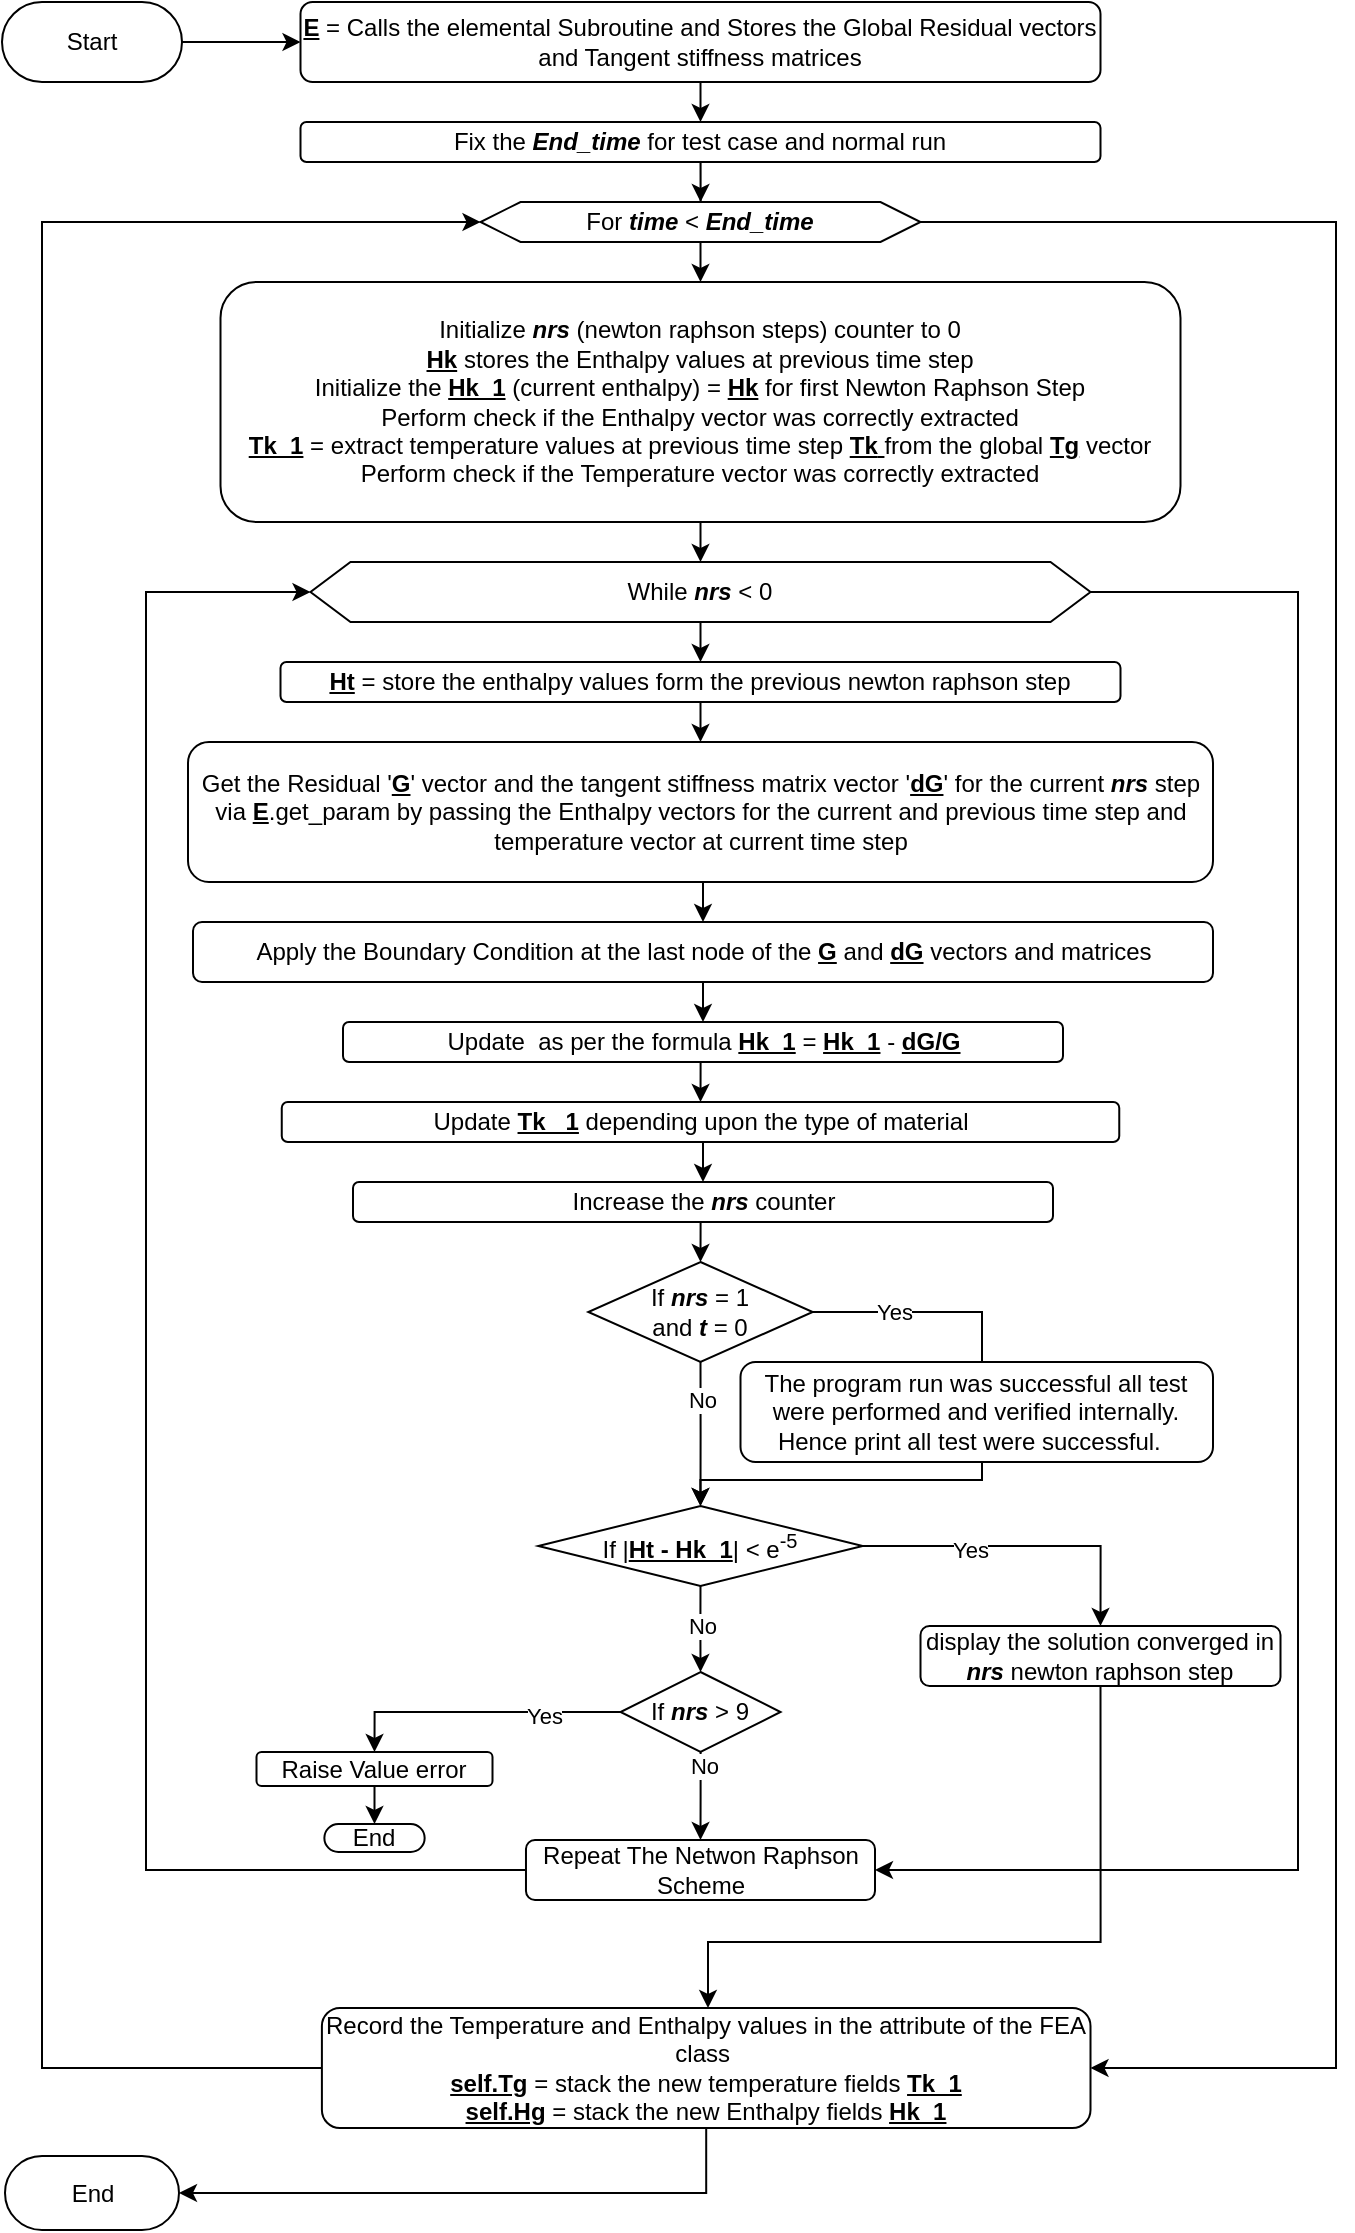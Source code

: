 <mxfile version="21.6.9" type="github">
  <diagram name="Page-1" id="D3Ey8p9wxDZOqgnlG4tk">
    <mxGraphModel dx="1572" dy="688" grid="0" gridSize="10" guides="1" tooltips="1" connect="1" arrows="1" fold="1" page="1" pageScale="1" pageWidth="827" pageHeight="1169" math="0" shadow="0">
      <root>
        <mxCell id="0" />
        <mxCell id="1" parent="0" />
        <mxCell id="k1HMzf10UT7rga_kBx_9-90" style="edgeStyle=orthogonalEdgeStyle;rounded=0;orthogonalLoop=1;jettySize=auto;html=1;exitX=1;exitY=0.5;exitDx=0;exitDy=0;entryX=0;entryY=0.5;entryDx=0;entryDy=0;" parent="1" source="k1HMzf10UT7rga_kBx_9-1" target="k1HMzf10UT7rga_kBx_9-3" edge="1">
          <mxGeometry relative="1" as="geometry" />
        </mxCell>
        <mxCell id="k1HMzf10UT7rga_kBx_9-1" value="Start" style="rounded=1;whiteSpace=wrap;html=1;arcSize=50;" parent="1" vertex="1">
          <mxGeometry x="91" y="38" width="90" height="40" as="geometry" />
        </mxCell>
        <mxCell id="k1HMzf10UT7rga_kBx_9-2" value="End" style="rounded=1;whiteSpace=wrap;html=1;arcSize=50;" parent="1" vertex="1">
          <mxGeometry x="92.5" y="1115" width="87" height="37" as="geometry" />
        </mxCell>
        <mxCell id="k1HMzf10UT7rga_kBx_9-5" style="edgeStyle=orthogonalEdgeStyle;rounded=0;orthogonalLoop=1;jettySize=auto;html=1;exitX=0.5;exitY=1;exitDx=0;exitDy=0;entryX=0.5;entryY=0;entryDx=0;entryDy=0;" parent="1" source="k1HMzf10UT7rga_kBx_9-3" target="k1HMzf10UT7rga_kBx_9-4" edge="1">
          <mxGeometry relative="1" as="geometry" />
        </mxCell>
        <mxCell id="k1HMzf10UT7rga_kBx_9-3" value="&lt;b&gt;&lt;u&gt;E&lt;/u&gt;&lt;/b&gt; = Calls the elemental Subroutine and Stores the Global Residual vectors and Tangent stiffness matrices" style="rounded=1;whiteSpace=wrap;html=1;" parent="1" vertex="1">
          <mxGeometry x="240.25" y="38" width="400" height="40" as="geometry" />
        </mxCell>
        <mxCell id="k1HMzf10UT7rga_kBx_9-7" style="edgeStyle=orthogonalEdgeStyle;rounded=0;orthogonalLoop=1;jettySize=auto;html=1;exitX=0.5;exitY=1;exitDx=0;exitDy=0;" parent="1" source="k1HMzf10UT7rga_kBx_9-4" target="k1HMzf10UT7rga_kBx_9-6" edge="1">
          <mxGeometry relative="1" as="geometry" />
        </mxCell>
        <mxCell id="k1HMzf10UT7rga_kBx_9-4" value="Fix the &lt;b&gt;&lt;i&gt;End_time&lt;/i&gt;&lt;/b&gt; for test case and normal run" style="rounded=1;whiteSpace=wrap;html=1;" parent="1" vertex="1">
          <mxGeometry x="240.25" y="98" width="400" height="20" as="geometry" />
        </mxCell>
        <mxCell id="k1HMzf10UT7rga_kBx_9-9" style="edgeStyle=orthogonalEdgeStyle;rounded=0;orthogonalLoop=1;jettySize=auto;html=1;exitX=0.5;exitY=1;exitDx=0;exitDy=0;entryX=0.5;entryY=0;entryDx=0;entryDy=0;" parent="1" source="k1HMzf10UT7rga_kBx_9-6" target="k1HMzf10UT7rga_kBx_9-8" edge="1">
          <mxGeometry relative="1" as="geometry" />
        </mxCell>
        <mxCell id="k1HMzf10UT7rga_kBx_9-84" style="edgeStyle=orthogonalEdgeStyle;rounded=0;orthogonalLoop=1;jettySize=auto;html=1;exitX=1;exitY=0.5;exitDx=0;exitDy=0;entryX=1;entryY=0.5;entryDx=0;entryDy=0;" parent="1" source="k1HMzf10UT7rga_kBx_9-6" target="k1HMzf10UT7rga_kBx_9-81" edge="1">
          <mxGeometry relative="1" as="geometry">
            <Array as="points">
              <mxPoint x="758" y="148" />
              <mxPoint x="758" y="1071" />
            </Array>
          </mxGeometry>
        </mxCell>
        <mxCell id="k1HMzf10UT7rga_kBx_9-6" value="For &lt;b&gt;&lt;i&gt;time &lt;/i&gt;&lt;/b&gt;&amp;lt; &lt;b&gt;&lt;i&gt;End_time&lt;/i&gt;&lt;/b&gt;" style="shape=hexagon;perimeter=hexagonPerimeter2;whiteSpace=wrap;html=1;fixedSize=1;" parent="1" vertex="1">
          <mxGeometry x="330.25" y="138" width="220" height="20" as="geometry" />
        </mxCell>
        <mxCell id="k1HMzf10UT7rga_kBx_9-11" style="edgeStyle=orthogonalEdgeStyle;rounded=0;orthogonalLoop=1;jettySize=auto;html=1;exitX=0.5;exitY=1;exitDx=0;exitDy=0;entryX=0.5;entryY=0;entryDx=0;entryDy=0;" parent="1" source="k1HMzf10UT7rga_kBx_9-8" target="k1HMzf10UT7rga_kBx_9-10" edge="1">
          <mxGeometry relative="1" as="geometry" />
        </mxCell>
        <mxCell id="k1HMzf10UT7rga_kBx_9-8" value="&lt;div style=&quot;&quot;&gt;&lt;span style=&quot;background-color: initial;&quot;&gt;Initialize &lt;b&gt;&lt;i&gt;nrs&lt;/i&gt;&lt;/b&gt; (newton raphson steps) counter to 0&lt;/span&gt;&lt;br&gt;&lt;span style=&quot;background-color: initial;&quot;&gt;&lt;b&gt;&lt;u&gt;Hk&lt;/u&gt; &lt;/b&gt;stores the Enthalpy values at previous time step&lt;/span&gt;&lt;br&gt;&lt;span style=&quot;background-color: initial;&quot;&gt;Initialize the &lt;b style=&quot;&quot;&gt;&lt;u&gt;Hk_1&lt;/u&gt; &lt;/b&gt;(current enthalpy) = &lt;b&gt;&lt;u&gt;Hk&lt;/u&gt;&lt;/b&gt; for first Newton Raphson Step&lt;/span&gt;&lt;br&gt;&lt;span style=&quot;background-color: initial;&quot;&gt;Perform check if the Enthalpy vector was correctly extracted&lt;/span&gt;&lt;br&gt;&lt;span style=&quot;background-color: initial;&quot;&gt;&lt;u&gt;&lt;b&gt;Tk_1&lt;/b&gt;&lt;/u&gt; = extract temperature values at previous time step &lt;u&gt;&lt;b&gt;Tk&lt;/b&gt; &lt;/u&gt;from the global &lt;b style=&quot;&quot;&gt;&lt;u&gt;Tg&lt;/u&gt; &lt;/b&gt;vector&lt;/span&gt;&lt;br&gt;&lt;span style=&quot;background-color: initial;&quot;&gt;Perform check if the Temperature vector was correctly extracted&lt;/span&gt;&lt;br&gt;&lt;/div&gt;" style="rounded=1;whiteSpace=wrap;html=1;align=center;" parent="1" vertex="1">
          <mxGeometry x="200.25" y="178" width="480" height="120" as="geometry" />
        </mxCell>
        <mxCell id="k1HMzf10UT7rga_kBx_9-13" style="edgeStyle=orthogonalEdgeStyle;rounded=0;orthogonalLoop=1;jettySize=auto;html=1;exitX=0.5;exitY=1;exitDx=0;exitDy=0;entryX=0.5;entryY=0;entryDx=0;entryDy=0;" parent="1" source="k1HMzf10UT7rga_kBx_9-10" target="k1HMzf10UT7rga_kBx_9-12" edge="1">
          <mxGeometry relative="1" as="geometry" />
        </mxCell>
        <mxCell id="vaHdqAgPK7z6LxYDH7Z_-32" style="edgeStyle=orthogonalEdgeStyle;rounded=0;orthogonalLoop=1;jettySize=auto;html=1;exitX=1;exitY=0.5;exitDx=0;exitDy=0;entryX=1;entryY=0.5;entryDx=0;entryDy=0;" edge="1" parent="1" source="k1HMzf10UT7rga_kBx_9-10" target="vaHdqAgPK7z6LxYDH7Z_-29">
          <mxGeometry relative="1" as="geometry">
            <Array as="points">
              <mxPoint x="739" y="333" />
              <mxPoint x="739" y="972" />
            </Array>
          </mxGeometry>
        </mxCell>
        <mxCell id="k1HMzf10UT7rga_kBx_9-10" value="While &lt;b&gt;&lt;i&gt;nrs&lt;/i&gt;&lt;/b&gt; &amp;lt; 0" style="shape=hexagon;perimeter=hexagonPerimeter2;whiteSpace=wrap;html=1;fixedSize=1;" parent="1" vertex="1">
          <mxGeometry x="245.25" y="318" width="390" height="30" as="geometry" />
        </mxCell>
        <mxCell id="k1HMzf10UT7rga_kBx_9-15" style="edgeStyle=orthogonalEdgeStyle;rounded=0;orthogonalLoop=1;jettySize=auto;html=1;exitX=0.5;exitY=1;exitDx=0;exitDy=0;entryX=0.5;entryY=0;entryDx=0;entryDy=0;" parent="1" source="k1HMzf10UT7rga_kBx_9-12" target="k1HMzf10UT7rga_kBx_9-14" edge="1">
          <mxGeometry relative="1" as="geometry" />
        </mxCell>
        <mxCell id="k1HMzf10UT7rga_kBx_9-12" value="&lt;b&gt;&lt;u&gt;Ht&lt;/u&gt;&lt;/b&gt; = store the enthalpy values form the previous newton raphson step" style="rounded=1;whiteSpace=wrap;html=1;" parent="1" vertex="1">
          <mxGeometry x="230.25" y="368" width="420" height="20" as="geometry" />
        </mxCell>
        <mxCell id="k1HMzf10UT7rga_kBx_9-17" style="edgeStyle=orthogonalEdgeStyle;rounded=0;orthogonalLoop=1;jettySize=auto;html=1;exitX=0.5;exitY=1;exitDx=0;exitDy=0;entryX=0.5;entryY=0;entryDx=0;entryDy=0;" parent="1" source="k1HMzf10UT7rga_kBx_9-14" target="k1HMzf10UT7rga_kBx_9-16" edge="1">
          <mxGeometry relative="1" as="geometry" />
        </mxCell>
        <mxCell id="k1HMzf10UT7rga_kBx_9-14" value="Get the Residual &#39;&lt;b&gt;&lt;u&gt;G&lt;/u&gt;&lt;/b&gt;&#39; vector and the tangent stiffness matrix vector &#39;&lt;b&gt;&lt;u&gt;dG&lt;/u&gt;&lt;/b&gt;&#39; for the current &lt;b&gt;&lt;i&gt;nrs&lt;/i&gt;&lt;/b&gt; step via &lt;b&gt;&lt;u&gt;E&lt;/u&gt;&lt;/b&gt;.get_param by passing the Enthalpy vectors for the current and previous time step and temperature vector at current time step" style="rounded=1;whiteSpace=wrap;html=1;" parent="1" vertex="1">
          <mxGeometry x="184" y="408" width="512.5" height="70" as="geometry" />
        </mxCell>
        <mxCell id="k1HMzf10UT7rga_kBx_9-19" style="edgeStyle=orthogonalEdgeStyle;rounded=0;orthogonalLoop=1;jettySize=auto;html=1;exitX=0.5;exitY=1;exitDx=0;exitDy=0;entryX=0.5;entryY=0;entryDx=0;entryDy=0;" parent="1" source="k1HMzf10UT7rga_kBx_9-16" target="k1HMzf10UT7rga_kBx_9-18" edge="1">
          <mxGeometry relative="1" as="geometry" />
        </mxCell>
        <mxCell id="k1HMzf10UT7rga_kBx_9-16" value="Apply the Boundary Condition at the last node of the &lt;b&gt;&lt;u&gt;G&lt;/u&gt;&lt;/b&gt; and &lt;u&gt;&lt;b&gt;dG&lt;/b&gt;&lt;/u&gt; vectors and matrices" style="rounded=1;whiteSpace=wrap;html=1;" parent="1" vertex="1">
          <mxGeometry x="186.5" y="498" width="510" height="30" as="geometry" />
        </mxCell>
        <mxCell id="k1HMzf10UT7rga_kBx_9-22" style="edgeStyle=orthogonalEdgeStyle;rounded=0;orthogonalLoop=1;jettySize=auto;html=1;exitX=0.5;exitY=1;exitDx=0;exitDy=0;entryX=0.5;entryY=0;entryDx=0;entryDy=0;" parent="1" source="k1HMzf10UT7rga_kBx_9-18" target="k1HMzf10UT7rga_kBx_9-20" edge="1">
          <mxGeometry relative="1" as="geometry" />
        </mxCell>
        <mxCell id="k1HMzf10UT7rga_kBx_9-18" value="Update&amp;nbsp; as per the formula &lt;b&gt;&lt;u&gt;Hk_1&lt;/u&gt;&lt;/b&gt; = &lt;b&gt;&lt;u&gt;Hk_1&lt;/u&gt;&lt;/b&gt; - &lt;b&gt;&lt;u&gt;dG/G&lt;/u&gt;&lt;/b&gt;" style="rounded=1;whiteSpace=wrap;html=1;" parent="1" vertex="1">
          <mxGeometry x="261.5" y="548" width="360" height="20" as="geometry" />
        </mxCell>
        <mxCell id="k1HMzf10UT7rga_kBx_9-24" style="edgeStyle=orthogonalEdgeStyle;rounded=0;orthogonalLoop=1;jettySize=auto;html=1;exitX=0.5;exitY=1;exitDx=0;exitDy=0;entryX=0.5;entryY=0;entryDx=0;entryDy=0;" parent="1" source="k1HMzf10UT7rga_kBx_9-20" target="k1HMzf10UT7rga_kBx_9-23" edge="1">
          <mxGeometry relative="1" as="geometry" />
        </mxCell>
        <mxCell id="k1HMzf10UT7rga_kBx_9-20" value="Update &lt;b&gt;&lt;u&gt;Tk _1&lt;/u&gt;&lt;/b&gt; depending upon the type of material" style="rounded=1;whiteSpace=wrap;html=1;" parent="1" vertex="1">
          <mxGeometry x="230.88" y="588" width="418.75" height="20" as="geometry" />
        </mxCell>
        <mxCell id="k1HMzf10UT7rga_kBx_9-30" style="edgeStyle=orthogonalEdgeStyle;rounded=0;orthogonalLoop=1;jettySize=auto;html=1;exitX=0.5;exitY=1;exitDx=0;exitDy=0;entryX=0.5;entryY=0;entryDx=0;entryDy=0;" parent="1" source="k1HMzf10UT7rga_kBx_9-23" target="k1HMzf10UT7rga_kBx_9-25" edge="1">
          <mxGeometry relative="1" as="geometry" />
        </mxCell>
        <mxCell id="k1HMzf10UT7rga_kBx_9-23" value="Increase the &lt;b&gt;&lt;i&gt;nrs&lt;/i&gt;&lt;/b&gt; counter" style="rounded=1;whiteSpace=wrap;html=1;" parent="1" vertex="1">
          <mxGeometry x="266.5" y="628" width="350" height="20" as="geometry" />
        </mxCell>
        <mxCell id="k1HMzf10UT7rga_kBx_9-33" style="edgeStyle=orthogonalEdgeStyle;rounded=0;orthogonalLoop=1;jettySize=auto;html=1;exitX=0.5;exitY=1;exitDx=0;exitDy=0;entryX=0.5;entryY=0;entryDx=0;entryDy=0;" parent="1" source="k1HMzf10UT7rga_kBx_9-25" target="k1HMzf10UT7rga_kBx_9-26" edge="1">
          <mxGeometry relative="1" as="geometry">
            <mxPoint x="442.255" y="739" as="targetPoint" />
          </mxGeometry>
        </mxCell>
        <mxCell id="k1HMzf10UT7rga_kBx_9-34" value="No" style="edgeLabel;html=1;align=center;verticalAlign=middle;resizable=0;points=[];" parent="k1HMzf10UT7rga_kBx_9-33" vertex="1" connectable="0">
          <mxGeometry x="-0.6" y="1" relative="1" as="geometry">
            <mxPoint x="-1" y="4" as="offset" />
          </mxGeometry>
        </mxCell>
        <mxCell id="k1HMzf10UT7rga_kBx_9-35" style="edgeStyle=orthogonalEdgeStyle;rounded=0;orthogonalLoop=1;jettySize=auto;html=1;exitX=1;exitY=0.5;exitDx=0;exitDy=0;entryX=0.5;entryY=0;entryDx=0;entryDy=0;" parent="1" target="k1HMzf10UT7rga_kBx_9-26" edge="1" source="k1HMzf10UT7rga_kBx_9-25">
          <mxGeometry relative="1" as="geometry">
            <mxPoint x="477.1" y="674" as="sourcePoint" />
            <mxPoint x="421.005" y="819" as="targetPoint" />
            <Array as="points">
              <mxPoint x="581" y="693" />
              <mxPoint x="581" y="777" />
              <mxPoint x="440" y="777" />
            </Array>
          </mxGeometry>
        </mxCell>
        <mxCell id="k1HMzf10UT7rga_kBx_9-36" value="Yes" style="edgeLabel;html=1;align=center;verticalAlign=middle;resizable=0;points=[];" parent="k1HMzf10UT7rga_kBx_9-35" vertex="1" connectable="0">
          <mxGeometry x="-0.67" y="-2" relative="1" as="geometry">
            <mxPoint x="-13" y="-2" as="offset" />
          </mxGeometry>
        </mxCell>
        <mxCell id="k1HMzf10UT7rga_kBx_9-25" value="If &lt;b&gt;&lt;i&gt;nrs&lt;/i&gt;&lt;/b&gt; = 1 &lt;br&gt;and &lt;b&gt;&lt;i&gt;t&lt;/i&gt;&lt;/b&gt; = 0" style="rhombus;whiteSpace=wrap;html=1;" parent="1" vertex="1">
          <mxGeometry x="384.15" y="668" width="112.2" height="50" as="geometry" />
        </mxCell>
        <mxCell id="vaHdqAgPK7z6LxYDH7Z_-16" style="edgeStyle=orthogonalEdgeStyle;rounded=0;orthogonalLoop=1;jettySize=auto;html=1;exitX=0.5;exitY=1;exitDx=0;exitDy=0;entryX=0.5;entryY=0;entryDx=0;entryDy=0;" edge="1" parent="1" source="k1HMzf10UT7rga_kBx_9-26" target="k1HMzf10UT7rga_kBx_9-27">
          <mxGeometry relative="1" as="geometry" />
        </mxCell>
        <mxCell id="vaHdqAgPK7z6LxYDH7Z_-17" value="No" style="edgeLabel;html=1;align=center;verticalAlign=middle;resizable=0;points=[];" vertex="1" connectable="0" parent="vaHdqAgPK7z6LxYDH7Z_-16">
          <mxGeometry x="-0.09" y="1" relative="1" as="geometry">
            <mxPoint as="offset" />
          </mxGeometry>
        </mxCell>
        <mxCell id="vaHdqAgPK7z6LxYDH7Z_-22" style="edgeStyle=orthogonalEdgeStyle;rounded=0;orthogonalLoop=1;jettySize=auto;html=1;exitX=1;exitY=0.5;exitDx=0;exitDy=0;entryX=0.5;entryY=0;entryDx=0;entryDy=0;" edge="1" parent="1" source="k1HMzf10UT7rga_kBx_9-26" target="k1HMzf10UT7rga_kBx_9-37">
          <mxGeometry relative="1" as="geometry" />
        </mxCell>
        <mxCell id="vaHdqAgPK7z6LxYDH7Z_-23" value="Yes" style="edgeLabel;html=1;align=center;verticalAlign=middle;resizable=0;points=[];" vertex="1" connectable="0" parent="vaHdqAgPK7z6LxYDH7Z_-22">
          <mxGeometry x="-0.327" y="-2" relative="1" as="geometry">
            <mxPoint as="offset" />
          </mxGeometry>
        </mxCell>
        <mxCell id="k1HMzf10UT7rga_kBx_9-26" value="If |&lt;b&gt;&lt;u&gt;Ht - Hk_1&lt;/u&gt;&lt;/b&gt;| &amp;lt; e&lt;sup&gt;-5&lt;/sup&gt;" style="rhombus;whiteSpace=wrap;html=1;" parent="1" vertex="1">
          <mxGeometry x="359.15" y="790" width="162.19" height="40" as="geometry" />
        </mxCell>
        <mxCell id="k1HMzf10UT7rga_kBx_9-69" style="edgeStyle=orthogonalEdgeStyle;rounded=0;orthogonalLoop=1;jettySize=auto;html=1;exitX=0;exitY=0.5;exitDx=0;exitDy=0;entryX=0.5;entryY=0;entryDx=0;entryDy=0;" parent="1" source="k1HMzf10UT7rga_kBx_9-27" target="k1HMzf10UT7rga_kBx_9-49" edge="1">
          <mxGeometry relative="1" as="geometry" />
        </mxCell>
        <mxCell id="k1HMzf10UT7rga_kBx_9-70" value="Yes" style="edgeLabel;html=1;align=center;verticalAlign=middle;resizable=0;points=[];" parent="k1HMzf10UT7rga_kBx_9-69" vertex="1" connectable="0">
          <mxGeometry x="-0.451" y="2" relative="1" as="geometry">
            <mxPoint as="offset" />
          </mxGeometry>
        </mxCell>
        <mxCell id="vaHdqAgPK7z6LxYDH7Z_-30" value="" style="edgeStyle=orthogonalEdgeStyle;rounded=0;orthogonalLoop=1;jettySize=auto;html=1;" edge="1" parent="1" source="k1HMzf10UT7rga_kBx_9-27" target="vaHdqAgPK7z6LxYDH7Z_-29">
          <mxGeometry relative="1" as="geometry" />
        </mxCell>
        <mxCell id="vaHdqAgPK7z6LxYDH7Z_-31" value="No" style="edgeLabel;html=1;align=center;verticalAlign=middle;resizable=0;points=[];" vertex="1" connectable="0" parent="vaHdqAgPK7z6LxYDH7Z_-30">
          <mxGeometry x="-0.671" y="1" relative="1" as="geometry">
            <mxPoint as="offset" />
          </mxGeometry>
        </mxCell>
        <mxCell id="k1HMzf10UT7rga_kBx_9-27" value="If &lt;b&gt;&lt;i&gt;nrs&lt;/i&gt;&lt;/b&gt; &amp;gt; 9" style="rhombus;whiteSpace=wrap;html=1;" parent="1" vertex="1">
          <mxGeometry x="400.26" y="873" width="80" height="40" as="geometry" />
        </mxCell>
        <mxCell id="vaHdqAgPK7z6LxYDH7Z_-24" style="edgeStyle=orthogonalEdgeStyle;rounded=0;orthogonalLoop=1;jettySize=auto;html=1;exitX=0.5;exitY=1;exitDx=0;exitDy=0;" edge="1" parent="1" source="k1HMzf10UT7rga_kBx_9-37" target="k1HMzf10UT7rga_kBx_9-81">
          <mxGeometry relative="1" as="geometry">
            <Array as="points">
              <mxPoint x="640" y="1008" />
              <mxPoint x="444" y="1008" />
            </Array>
          </mxGeometry>
        </mxCell>
        <mxCell id="k1HMzf10UT7rga_kBx_9-37" value="display the solution converged in &lt;b&gt;&lt;i&gt;nrs&lt;/i&gt;&lt;/b&gt; newton raphson step" style="rounded=1;whiteSpace=wrap;html=1;" parent="1" vertex="1">
          <mxGeometry x="550.25" y="850" width="180" height="30" as="geometry" />
        </mxCell>
        <mxCell id="vaHdqAgPK7z6LxYDH7Z_-19" style="edgeStyle=orthogonalEdgeStyle;rounded=0;orthogonalLoop=1;jettySize=auto;html=1;exitX=0.5;exitY=1;exitDx=0;exitDy=0;entryX=0.5;entryY=0;entryDx=0;entryDy=0;" edge="1" parent="1" source="k1HMzf10UT7rga_kBx_9-49" target="vaHdqAgPK7z6LxYDH7Z_-18">
          <mxGeometry relative="1" as="geometry" />
        </mxCell>
        <mxCell id="k1HMzf10UT7rga_kBx_9-49" value="Raise Value error" style="rounded=1;whiteSpace=wrap;html=1;" parent="1" vertex="1">
          <mxGeometry x="218.25" y="913" width="118" height="17" as="geometry" />
        </mxCell>
        <mxCell id="k1HMzf10UT7rga_kBx_9-67" value="The program run was successful all test were performed and verified internally. Hence print all test were successful.&amp;nbsp;&amp;nbsp;" style="rounded=1;whiteSpace=wrap;html=1;" parent="1" vertex="1">
          <mxGeometry x="460.25" y="718" width="236.25" height="50" as="geometry" />
        </mxCell>
        <mxCell id="k1HMzf10UT7rga_kBx_9-85" style="edgeStyle=orthogonalEdgeStyle;rounded=0;orthogonalLoop=1;jettySize=auto;html=1;exitX=0;exitY=0.5;exitDx=0;exitDy=0;entryX=0;entryY=0.5;entryDx=0;entryDy=0;" parent="1" source="k1HMzf10UT7rga_kBx_9-81" target="k1HMzf10UT7rga_kBx_9-6" edge="1">
          <mxGeometry relative="1" as="geometry">
            <Array as="points">
              <mxPoint x="111" y="1071" />
              <mxPoint x="111" y="148" />
            </Array>
          </mxGeometry>
        </mxCell>
        <mxCell id="vaHdqAgPK7z6LxYDH7Z_-34" style="edgeStyle=orthogonalEdgeStyle;rounded=0;orthogonalLoop=1;jettySize=auto;html=1;exitX=0.5;exitY=1;exitDx=0;exitDy=0;entryX=1;entryY=0.5;entryDx=0;entryDy=0;" edge="1" parent="1" source="k1HMzf10UT7rga_kBx_9-81" target="k1HMzf10UT7rga_kBx_9-2">
          <mxGeometry relative="1" as="geometry" />
        </mxCell>
        <mxCell id="k1HMzf10UT7rga_kBx_9-81" value="Record the Temperature and Enthalpy values in the attribute of the FEA class&amp;nbsp;&lt;br&gt;&lt;b&gt;&lt;u&gt;self.Tg&lt;/u&gt;&lt;/b&gt; = stack the new temperature fields &lt;b&gt;&lt;u&gt;Tk_1&lt;/u&gt;&lt;/b&gt;&lt;br&gt;&lt;b&gt;&lt;u&gt;self.Hg&lt;/u&gt;&lt;/b&gt; = stack the new Enthalpy fields &lt;b&gt;&lt;u&gt;Hk_1&lt;/u&gt;&lt;/b&gt;" style="whiteSpace=wrap;html=1;rounded=1;" parent="1" vertex="1">
          <mxGeometry x="250.95" y="1041" width="384.3" height="60" as="geometry" />
        </mxCell>
        <mxCell id="vaHdqAgPK7z6LxYDH7Z_-18" value="End" style="rounded=1;whiteSpace=wrap;html=1;arcSize=50;" vertex="1" parent="1">
          <mxGeometry x="252.18" y="949" width="50.15" height="14" as="geometry" />
        </mxCell>
        <mxCell id="vaHdqAgPK7z6LxYDH7Z_-33" style="edgeStyle=orthogonalEdgeStyle;rounded=0;orthogonalLoop=1;jettySize=auto;html=1;entryX=0;entryY=0.5;entryDx=0;entryDy=0;" edge="1" parent="1" source="vaHdqAgPK7z6LxYDH7Z_-29" target="k1HMzf10UT7rga_kBx_9-10">
          <mxGeometry relative="1" as="geometry">
            <mxPoint x="163" y="304" as="targetPoint" />
            <Array as="points">
              <mxPoint x="163" y="972" />
              <mxPoint x="163" y="333" />
            </Array>
          </mxGeometry>
        </mxCell>
        <mxCell id="vaHdqAgPK7z6LxYDH7Z_-29" value="Repeat The Netwon Raphson Scheme" style="rounded=1;whiteSpace=wrap;html=1;" vertex="1" parent="1">
          <mxGeometry x="352.99" y="957" width="174.51" height="30" as="geometry" />
        </mxCell>
      </root>
    </mxGraphModel>
  </diagram>
</mxfile>
